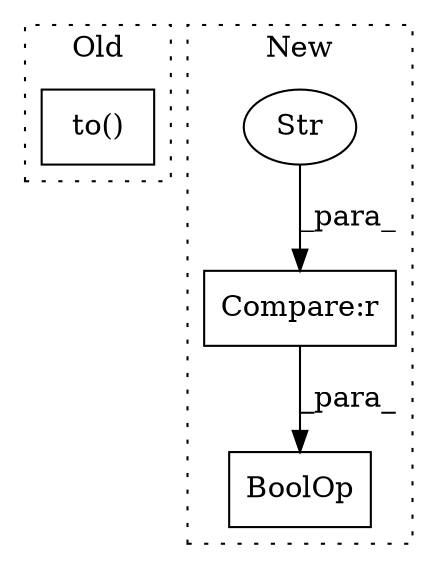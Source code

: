 digraph G {
subgraph cluster0 {
1 [label="to()" a="75" s="1625,1638" l="7,1" shape="box"];
label = "Old";
style="dotted";
}
subgraph cluster1 {
2 [label="BoolOp" a="72" s="2043" l="48" shape="box"];
3 [label="Compare:r" a="40" s="2069" l="22" shape="box"];
4 [label="Str" a="66" s="2086" l="5" shape="ellipse"];
label = "New";
style="dotted";
}
3 -> 2 [label="_para_"];
4 -> 3 [label="_para_"];
}